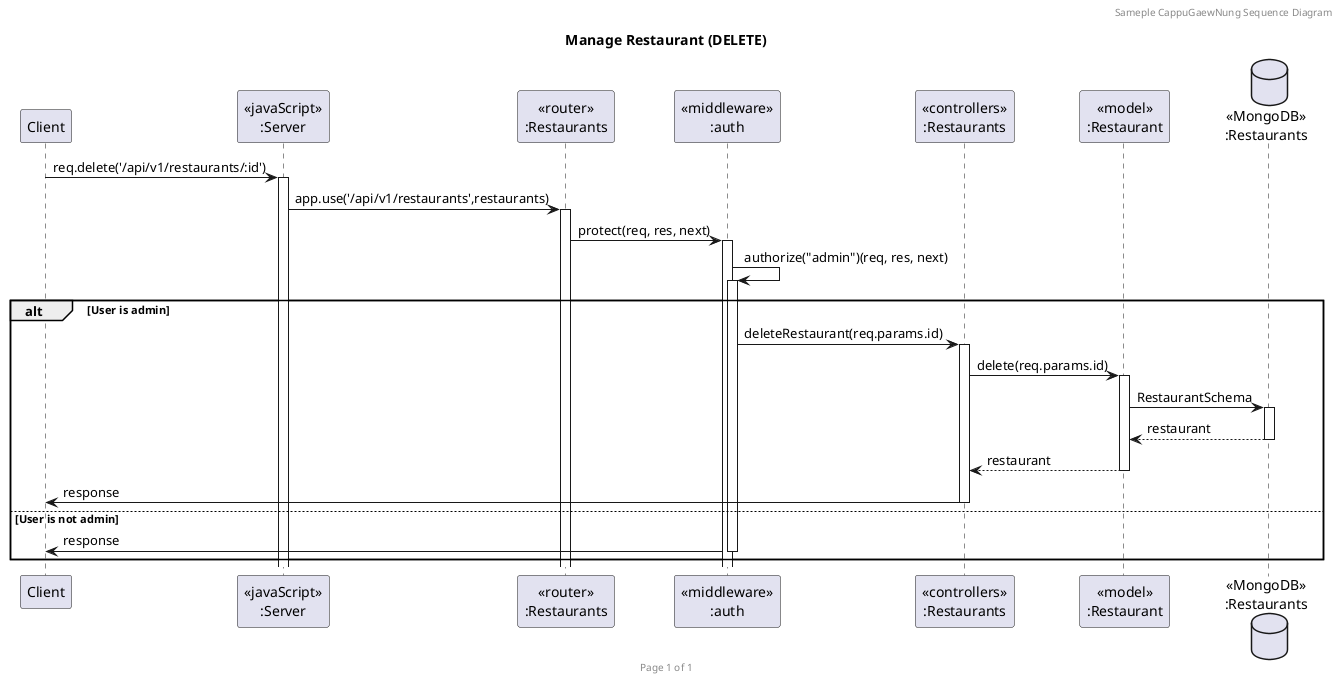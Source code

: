 @startuml ManageRestaurantDelete

header Sameple CappuGaewNung Sequence Diagram
footer Page %page% of %lastpage%
title "Manage Restaurant (DELETE)"

participant "Client" as client
participant "<<javaScript>>\n:Server" as server
participant "<<router>>\n:Restaurants" as routerRestaurants
participant "<<middleware>>\n:auth" as middleware
participant "<<controllers>>\n:Restaurants" as controllersRestaurants
participant "<<model>>\n:Restaurant" as modelRestaurant
database "<<MongoDB>>\n:Restaurants" as RestaurantsDatabase

client->server ++:req.delete('/api/v1/restaurants/:id')
server->routerRestaurants ++:app.use('/api/v1/restaurants',restaurants)
routerRestaurants->middleware ++:protect(req, res, next)
middleware->middleware ++:authorize("admin")(req, res, next)

alt User is admin
    middleware->controllersRestaurants ++:deleteRestaurant(req.params.id)

    controllersRestaurants->modelRestaurant ++:delete(req.params.id)
    modelRestaurant ->RestaurantsDatabase ++: RestaurantSchema
    RestaurantsDatabase --> modelRestaurant --: restaurant
    controllersRestaurants <-- modelRestaurant --:restaurant
    controllersRestaurants->client --:response
else User is not admin
    middleware->client --:response
    end

@enduml
